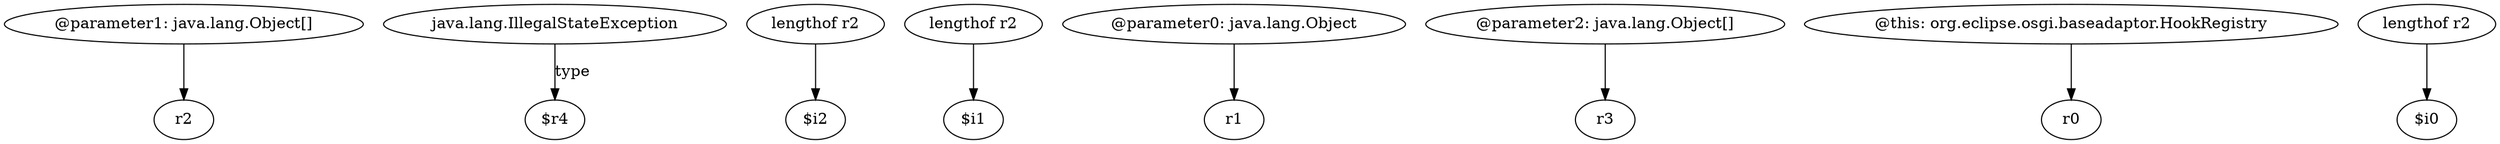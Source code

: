 digraph g {
0[label="@parameter1: java.lang.Object[]"]
1[label="r2"]
0->1[label=""]
2[label="java.lang.IllegalStateException"]
3[label="$r4"]
2->3[label="type"]
4[label="lengthof r2"]
5[label="$i2"]
4->5[label=""]
6[label="lengthof r2"]
7[label="$i1"]
6->7[label=""]
8[label="@parameter0: java.lang.Object"]
9[label="r1"]
8->9[label=""]
10[label="@parameter2: java.lang.Object[]"]
11[label="r3"]
10->11[label=""]
12[label="@this: org.eclipse.osgi.baseadaptor.HookRegistry"]
13[label="r0"]
12->13[label=""]
14[label="lengthof r2"]
15[label="$i0"]
14->15[label=""]
}